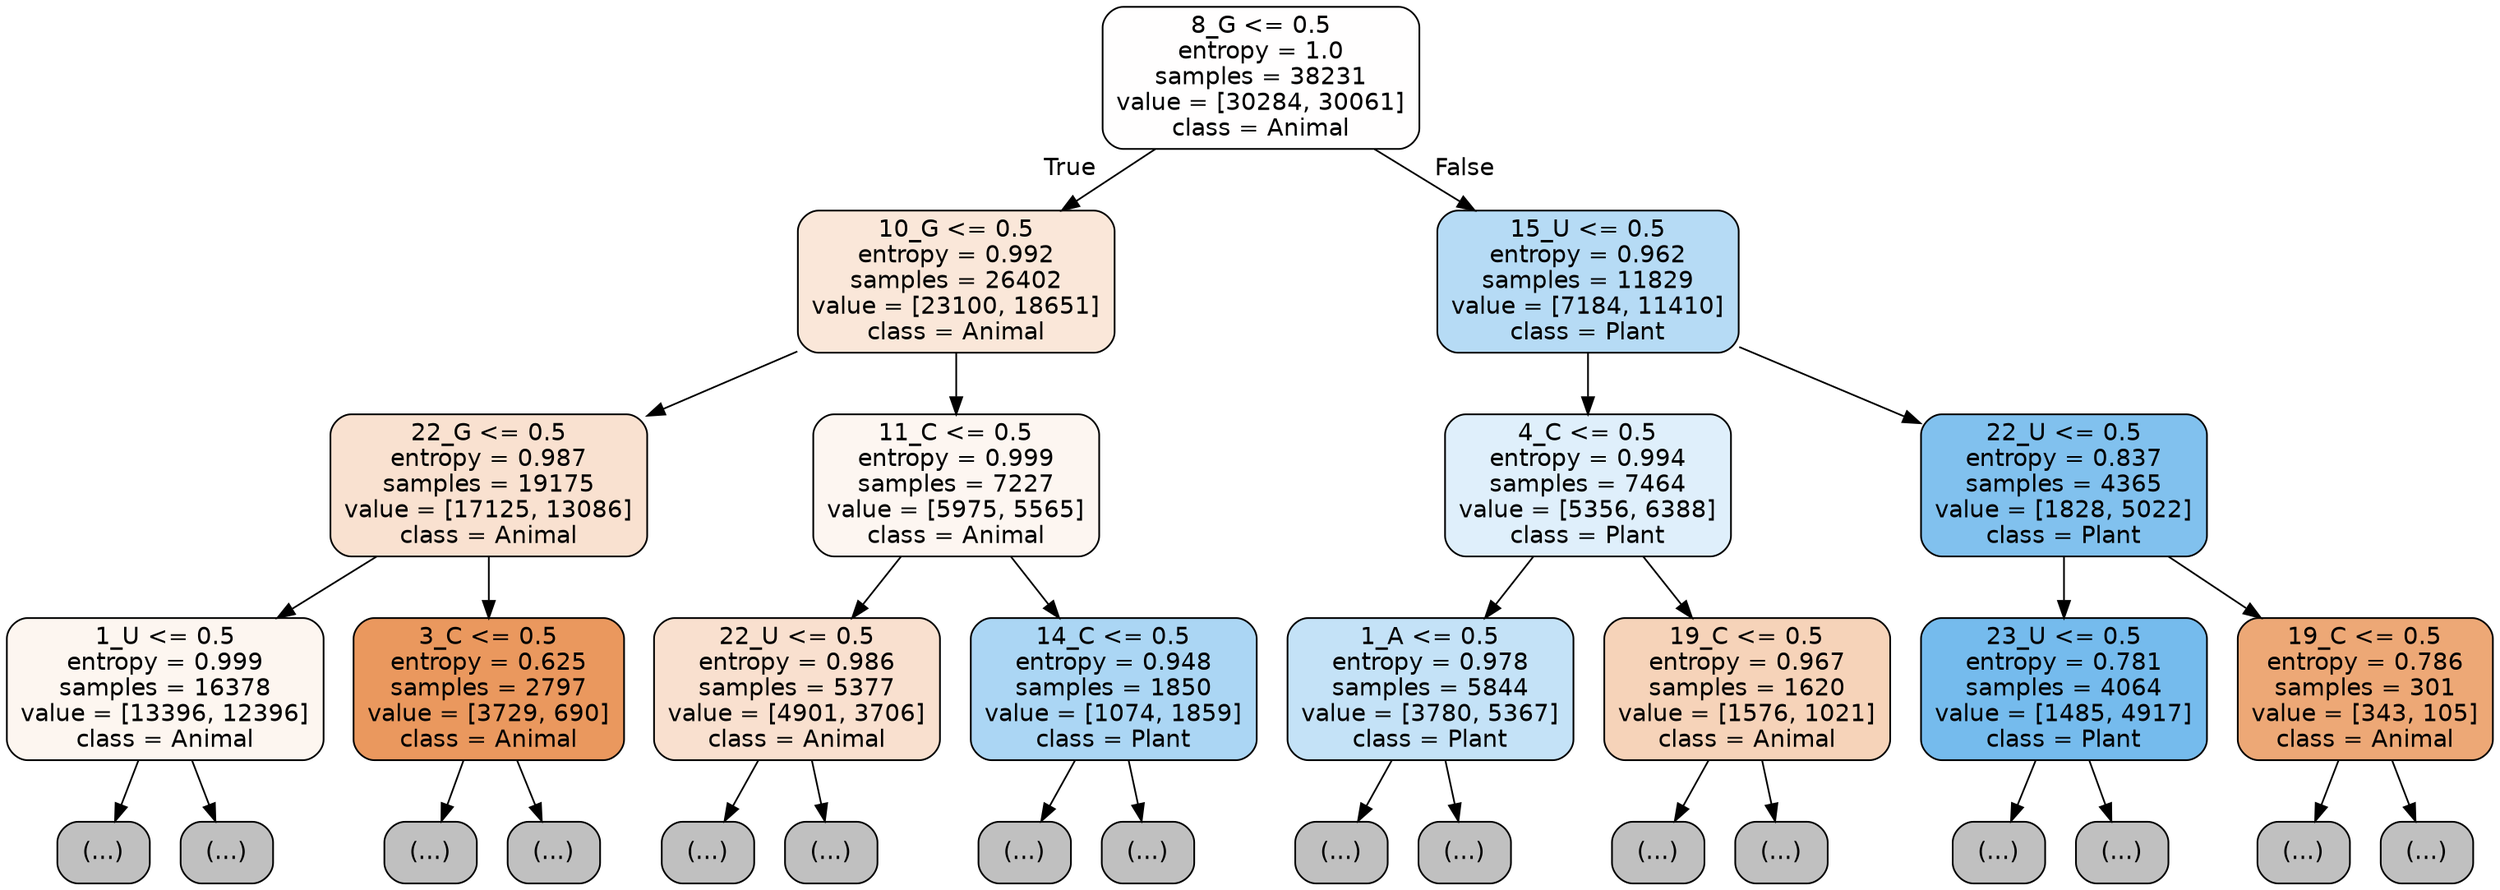 digraph Tree {
node [shape=box, style="filled, rounded", color="black", fontname="helvetica"] ;
edge [fontname="helvetica"] ;
0 [label="8_G <= 0.5\nentropy = 1.0\nsamples = 38231\nvalue = [30284, 30061]\nclass = Animal", fillcolor="#fffefe"] ;
1 [label="10_G <= 0.5\nentropy = 0.992\nsamples = 26402\nvalue = [23100, 18651]\nclass = Animal", fillcolor="#fae7d9"] ;
0 -> 1 [labeldistance=2.5, labelangle=45, headlabel="True"] ;
2 [label="22_G <= 0.5\nentropy = 0.987\nsamples = 19175\nvalue = [17125, 13086]\nclass = Animal", fillcolor="#f9e1d0"] ;
1 -> 2 ;
3 [label="1_U <= 0.5\nentropy = 0.999\nsamples = 16378\nvalue = [13396, 12396]\nclass = Animal", fillcolor="#fdf6f0"] ;
2 -> 3 ;
4 [label="(...)", fillcolor="#C0C0C0"] ;
3 -> 4 ;
4441 [label="(...)", fillcolor="#C0C0C0"] ;
3 -> 4441 ;
8042 [label="3_C <= 0.5\nentropy = 0.625\nsamples = 2797\nvalue = [3729, 690]\nclass = Animal", fillcolor="#ea985e"] ;
2 -> 8042 ;
8043 [label="(...)", fillcolor="#C0C0C0"] ;
8042 -> 8043 ;
8794 [label="(...)", fillcolor="#C0C0C0"] ;
8042 -> 8794 ;
9031 [label="11_C <= 0.5\nentropy = 0.999\nsamples = 7227\nvalue = [5975, 5565]\nclass = Animal", fillcolor="#fdf6f1"] ;
1 -> 9031 ;
9032 [label="22_U <= 0.5\nentropy = 0.986\nsamples = 5377\nvalue = [4901, 3706]\nclass = Animal", fillcolor="#f9e0cf"] ;
9031 -> 9032 ;
9033 [label="(...)", fillcolor="#C0C0C0"] ;
9032 -> 9033 ;
11486 [label="(...)", fillcolor="#C0C0C0"] ;
9032 -> 11486 ;
11787 [label="14_C <= 0.5\nentropy = 0.948\nsamples = 1850\nvalue = [1074, 1859]\nclass = Plant", fillcolor="#abd6f4"] ;
9031 -> 11787 ;
11788 [label="(...)", fillcolor="#C0C0C0"] ;
11787 -> 11788 ;
12355 [label="(...)", fillcolor="#C0C0C0"] ;
11787 -> 12355 ;
12526 [label="15_U <= 0.5\nentropy = 0.962\nsamples = 11829\nvalue = [7184, 11410]\nclass = Plant", fillcolor="#b6dbf5"] ;
0 -> 12526 [labeldistance=2.5, labelangle=-45, headlabel="False"] ;
12527 [label="4_C <= 0.5\nentropy = 0.994\nsamples = 7464\nvalue = [5356, 6388]\nclass = Plant", fillcolor="#dfeffb"] ;
12526 -> 12527 ;
12528 [label="1_A <= 0.5\nentropy = 0.978\nsamples = 5844\nvalue = [3780, 5367]\nclass = Plant", fillcolor="#c4e2f7"] ;
12527 -> 12528 ;
12529 [label="(...)", fillcolor="#C0C0C0"] ;
12528 -> 12529 ;
14434 [label="(...)", fillcolor="#C0C0C0"] ;
12528 -> 14434 ;
15041 [label="19_C <= 0.5\nentropy = 0.967\nsamples = 1620\nvalue = [1576, 1021]\nclass = Animal", fillcolor="#f6d3b9"] ;
12527 -> 15041 ;
15042 [label="(...)", fillcolor="#C0C0C0"] ;
15041 -> 15042 ;
15625 [label="(...)", fillcolor="#C0C0C0"] ;
15041 -> 15625 ;
15816 [label="22_U <= 0.5\nentropy = 0.837\nsamples = 4365\nvalue = [1828, 5022]\nclass = Plant", fillcolor="#81c1ee"] ;
12526 -> 15816 ;
15817 [label="23_U <= 0.5\nentropy = 0.781\nsamples = 4064\nvalue = [1485, 4917]\nclass = Plant", fillcolor="#75bbed"] ;
15816 -> 15817 ;
15818 [label="(...)", fillcolor="#C0C0C0"] ;
15817 -> 15818 ;
16799 [label="(...)", fillcolor="#C0C0C0"] ;
15817 -> 16799 ;
16842 [label="19_C <= 0.5\nentropy = 0.786\nsamples = 301\nvalue = [343, 105]\nclass = Animal", fillcolor="#eda876"] ;
15816 -> 16842 ;
16843 [label="(...)", fillcolor="#C0C0C0"] ;
16842 -> 16843 ;
16960 [label="(...)", fillcolor="#C0C0C0"] ;
16842 -> 16960 ;
}